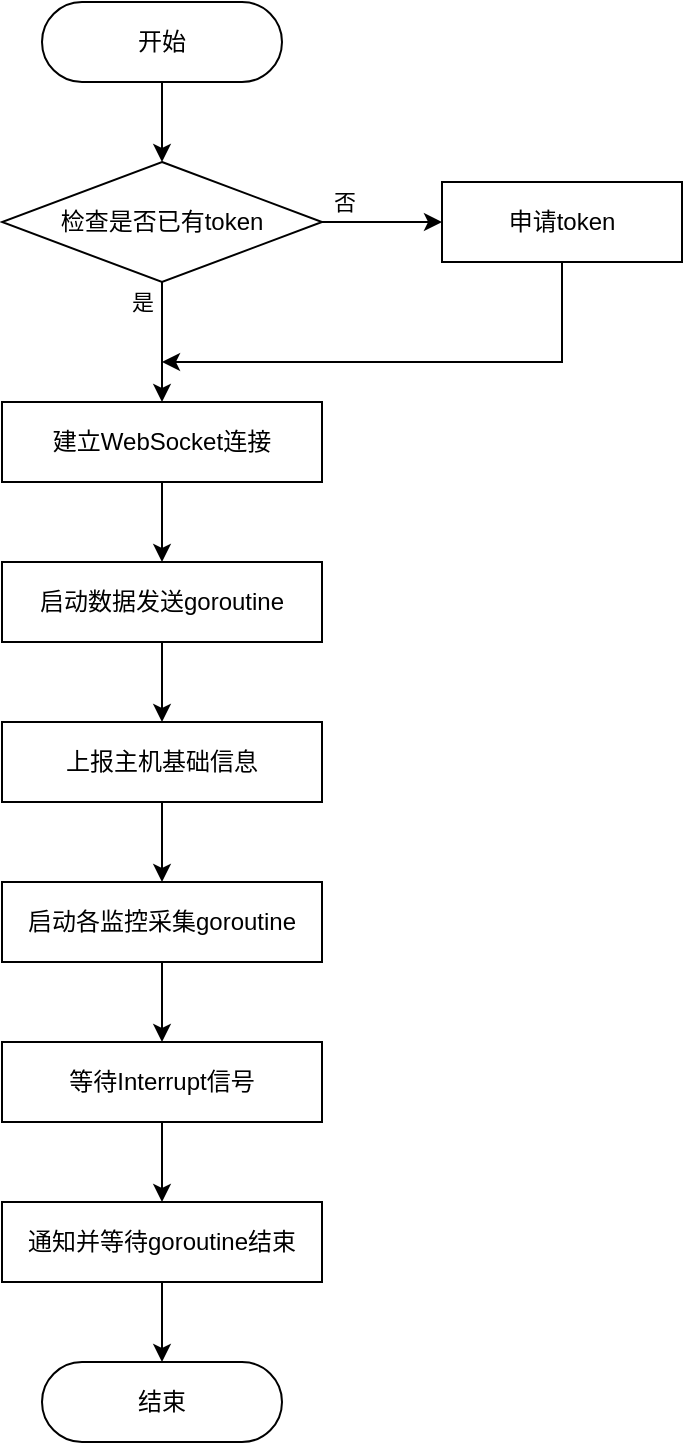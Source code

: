 <mxfile version="13.0.3" type="device"><diagram id="3yuPofgEWcF3ryFgHamH" name="Page-1"><mxGraphModel dx="1422" dy="842" grid="1" gridSize="10" guides="1" tooltips="1" connect="1" arrows="1" fold="1" page="1" pageScale="1" pageWidth="827" pageHeight="1169" math="0" shadow="0"><root><mxCell id="0"/><mxCell id="1" parent="0"/><mxCell id="NX1nmifMhGX3iMynQAha-5" style="edgeStyle=orthogonalEdgeStyle;rounded=0;orthogonalLoop=1;jettySize=auto;html=1;exitX=0.5;exitY=1;exitDx=0;exitDy=0;entryX=0.5;entryY=0;entryDx=0;entryDy=0;" edge="1" parent="1" source="NX1nmifMhGX3iMynQAha-1" target="NX1nmifMhGX3iMynQAha-3"><mxGeometry relative="1" as="geometry"/></mxCell><mxCell id="NX1nmifMhGX3iMynQAha-1" value="开始" style="rounded=1;whiteSpace=wrap;html=1;arcSize=50;" vertex="1" parent="1"><mxGeometry x="360" y="120" width="120" height="40" as="geometry"/></mxCell><mxCell id="NX1nmifMhGX3iMynQAha-2" value="结束" style="rounded=1;whiteSpace=wrap;html=1;arcSize=50;" vertex="1" parent="1"><mxGeometry x="360" y="800" width="120" height="40" as="geometry"/></mxCell><mxCell id="NX1nmifMhGX3iMynQAha-6" style="edgeStyle=orthogonalEdgeStyle;rounded=0;orthogonalLoop=1;jettySize=auto;html=1;exitX=0.5;exitY=1;exitDx=0;exitDy=0;entryX=0.5;entryY=0;entryDx=0;entryDy=0;" edge="1" parent="1" source="NX1nmifMhGX3iMynQAha-3" target="NX1nmifMhGX3iMynQAha-4"><mxGeometry relative="1" as="geometry"/></mxCell><mxCell id="NX1nmifMhGX3iMynQAha-7" value="是" style="edgeLabel;html=1;align=center;verticalAlign=middle;resizable=0;points=[];" vertex="1" connectable="0" parent="NX1nmifMhGX3iMynQAha-6"><mxGeometry x="-0.183" y="4" relative="1" as="geometry"><mxPoint x="-14" y="-15" as="offset"/></mxGeometry></mxCell><mxCell id="NX1nmifMhGX3iMynQAha-9" style="edgeStyle=orthogonalEdgeStyle;rounded=0;orthogonalLoop=1;jettySize=auto;html=1;exitX=1;exitY=0.5;exitDx=0;exitDy=0;entryX=0;entryY=0.5;entryDx=0;entryDy=0;" edge="1" parent="1" source="NX1nmifMhGX3iMynQAha-3" target="NX1nmifMhGX3iMynQAha-8"><mxGeometry relative="1" as="geometry"/></mxCell><mxCell id="NX1nmifMhGX3iMynQAha-10" value="否" style="edgeLabel;html=1;align=center;verticalAlign=middle;resizable=0;points=[];" vertex="1" connectable="0" parent="NX1nmifMhGX3iMynQAha-9"><mxGeometry x="-0.353" relative="1" as="geometry"><mxPoint x="-9" y="-10" as="offset"/></mxGeometry></mxCell><mxCell id="NX1nmifMhGX3iMynQAha-3" value="检查是否已有token" style="rhombus;whiteSpace=wrap;html=1;" vertex="1" parent="1"><mxGeometry x="340" y="200" width="160" height="60" as="geometry"/></mxCell><mxCell id="NX1nmifMhGX3iMynQAha-13" style="edgeStyle=orthogonalEdgeStyle;rounded=0;orthogonalLoop=1;jettySize=auto;html=1;exitX=0.5;exitY=1;exitDx=0;exitDy=0;entryX=0.5;entryY=0;entryDx=0;entryDy=0;" edge="1" parent="1" source="NX1nmifMhGX3iMynQAha-4" target="NX1nmifMhGX3iMynQAha-12"><mxGeometry relative="1" as="geometry"/></mxCell><mxCell id="NX1nmifMhGX3iMynQAha-4" value="建立WebSocket连接" style="rounded=0;whiteSpace=wrap;html=1;" vertex="1" parent="1"><mxGeometry x="340" y="320" width="160" height="40" as="geometry"/></mxCell><mxCell id="NX1nmifMhGX3iMynQAha-11" style="edgeStyle=orthogonalEdgeStyle;rounded=0;orthogonalLoop=1;jettySize=auto;html=1;exitX=0.5;exitY=1;exitDx=0;exitDy=0;" edge="1" parent="1" source="NX1nmifMhGX3iMynQAha-8"><mxGeometry relative="1" as="geometry"><mxPoint x="420" y="300" as="targetPoint"/><Array as="points"><mxPoint x="620" y="300"/><mxPoint x="420" y="300"/></Array></mxGeometry></mxCell><mxCell id="NX1nmifMhGX3iMynQAha-8" value="申请token" style="rounded=0;whiteSpace=wrap;html=1;" vertex="1" parent="1"><mxGeometry x="560" y="210" width="120" height="40" as="geometry"/></mxCell><mxCell id="NX1nmifMhGX3iMynQAha-16" style="edgeStyle=orthogonalEdgeStyle;rounded=0;orthogonalLoop=1;jettySize=auto;html=1;exitX=0.5;exitY=1;exitDx=0;exitDy=0;entryX=0.5;entryY=0;entryDx=0;entryDy=0;" edge="1" parent="1" source="NX1nmifMhGX3iMynQAha-12" target="NX1nmifMhGX3iMynQAha-14"><mxGeometry relative="1" as="geometry"/></mxCell><mxCell id="NX1nmifMhGX3iMynQAha-12" value="启动数据发送goroutine" style="rounded=0;whiteSpace=wrap;html=1;" vertex="1" parent="1"><mxGeometry x="340" y="400" width="160" height="40" as="geometry"/></mxCell><mxCell id="NX1nmifMhGX3iMynQAha-18" style="edgeStyle=orthogonalEdgeStyle;rounded=0;orthogonalLoop=1;jettySize=auto;html=1;exitX=0.5;exitY=1;exitDx=0;exitDy=0;entryX=0.5;entryY=0;entryDx=0;entryDy=0;" edge="1" parent="1" source="NX1nmifMhGX3iMynQAha-14" target="NX1nmifMhGX3iMynQAha-17"><mxGeometry relative="1" as="geometry"/></mxCell><mxCell id="NX1nmifMhGX3iMynQAha-14" value="上报主机基础信息" style="rounded=0;whiteSpace=wrap;html=1;" vertex="1" parent="1"><mxGeometry x="340" y="480" width="160" height="40" as="geometry"/></mxCell><mxCell id="NX1nmifMhGX3iMynQAha-20" style="edgeStyle=orthogonalEdgeStyle;rounded=0;orthogonalLoop=1;jettySize=auto;html=1;exitX=0.5;exitY=1;exitDx=0;exitDy=0;entryX=0.5;entryY=0;entryDx=0;entryDy=0;" edge="1" parent="1" source="NX1nmifMhGX3iMynQAha-17" target="NX1nmifMhGX3iMynQAha-19"><mxGeometry relative="1" as="geometry"/></mxCell><mxCell id="NX1nmifMhGX3iMynQAha-17" value="启动各监控采集goroutine" style="rounded=0;whiteSpace=wrap;html=1;" vertex="1" parent="1"><mxGeometry x="340" y="560" width="160" height="40" as="geometry"/></mxCell><mxCell id="NX1nmifMhGX3iMynQAha-22" style="edgeStyle=orthogonalEdgeStyle;rounded=0;orthogonalLoop=1;jettySize=auto;html=1;exitX=0.5;exitY=1;exitDx=0;exitDy=0;entryX=0.5;entryY=0;entryDx=0;entryDy=0;" edge="1" parent="1" source="NX1nmifMhGX3iMynQAha-19" target="NX1nmifMhGX3iMynQAha-21"><mxGeometry relative="1" as="geometry"/></mxCell><mxCell id="NX1nmifMhGX3iMynQAha-19" value="等待Interrupt信号" style="rounded=0;whiteSpace=wrap;html=1;" vertex="1" parent="1"><mxGeometry x="340" y="640" width="160" height="40" as="geometry"/></mxCell><mxCell id="NX1nmifMhGX3iMynQAha-23" style="edgeStyle=orthogonalEdgeStyle;rounded=0;orthogonalLoop=1;jettySize=auto;html=1;exitX=0.5;exitY=1;exitDx=0;exitDy=0;entryX=0.5;entryY=0;entryDx=0;entryDy=0;" edge="1" parent="1" source="NX1nmifMhGX3iMynQAha-21" target="NX1nmifMhGX3iMynQAha-2"><mxGeometry relative="1" as="geometry"/></mxCell><mxCell id="NX1nmifMhGX3iMynQAha-21" value="通知并等待goroutine结束" style="rounded=0;whiteSpace=wrap;html=1;" vertex="1" parent="1"><mxGeometry x="340" y="720" width="160" height="40" as="geometry"/></mxCell></root></mxGraphModel></diagram></mxfile>